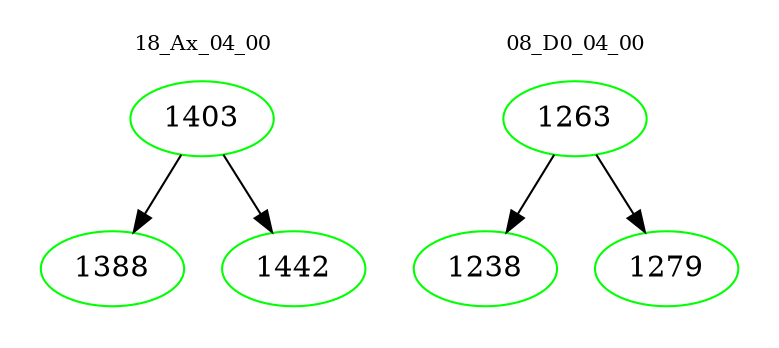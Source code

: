 digraph{
subgraph cluster_0 {
color = white
label = "18_Ax_04_00";
fontsize=10;
T0_1403 [label="1403", color="green"]
T0_1403 -> T0_1388 [color="black"]
T0_1388 [label="1388", color="green"]
T0_1403 -> T0_1442 [color="black"]
T0_1442 [label="1442", color="green"]
}
subgraph cluster_1 {
color = white
label = "08_D0_04_00";
fontsize=10;
T1_1263 [label="1263", color="green"]
T1_1263 -> T1_1238 [color="black"]
T1_1238 [label="1238", color="green"]
T1_1263 -> T1_1279 [color="black"]
T1_1279 [label="1279", color="green"]
}
}
